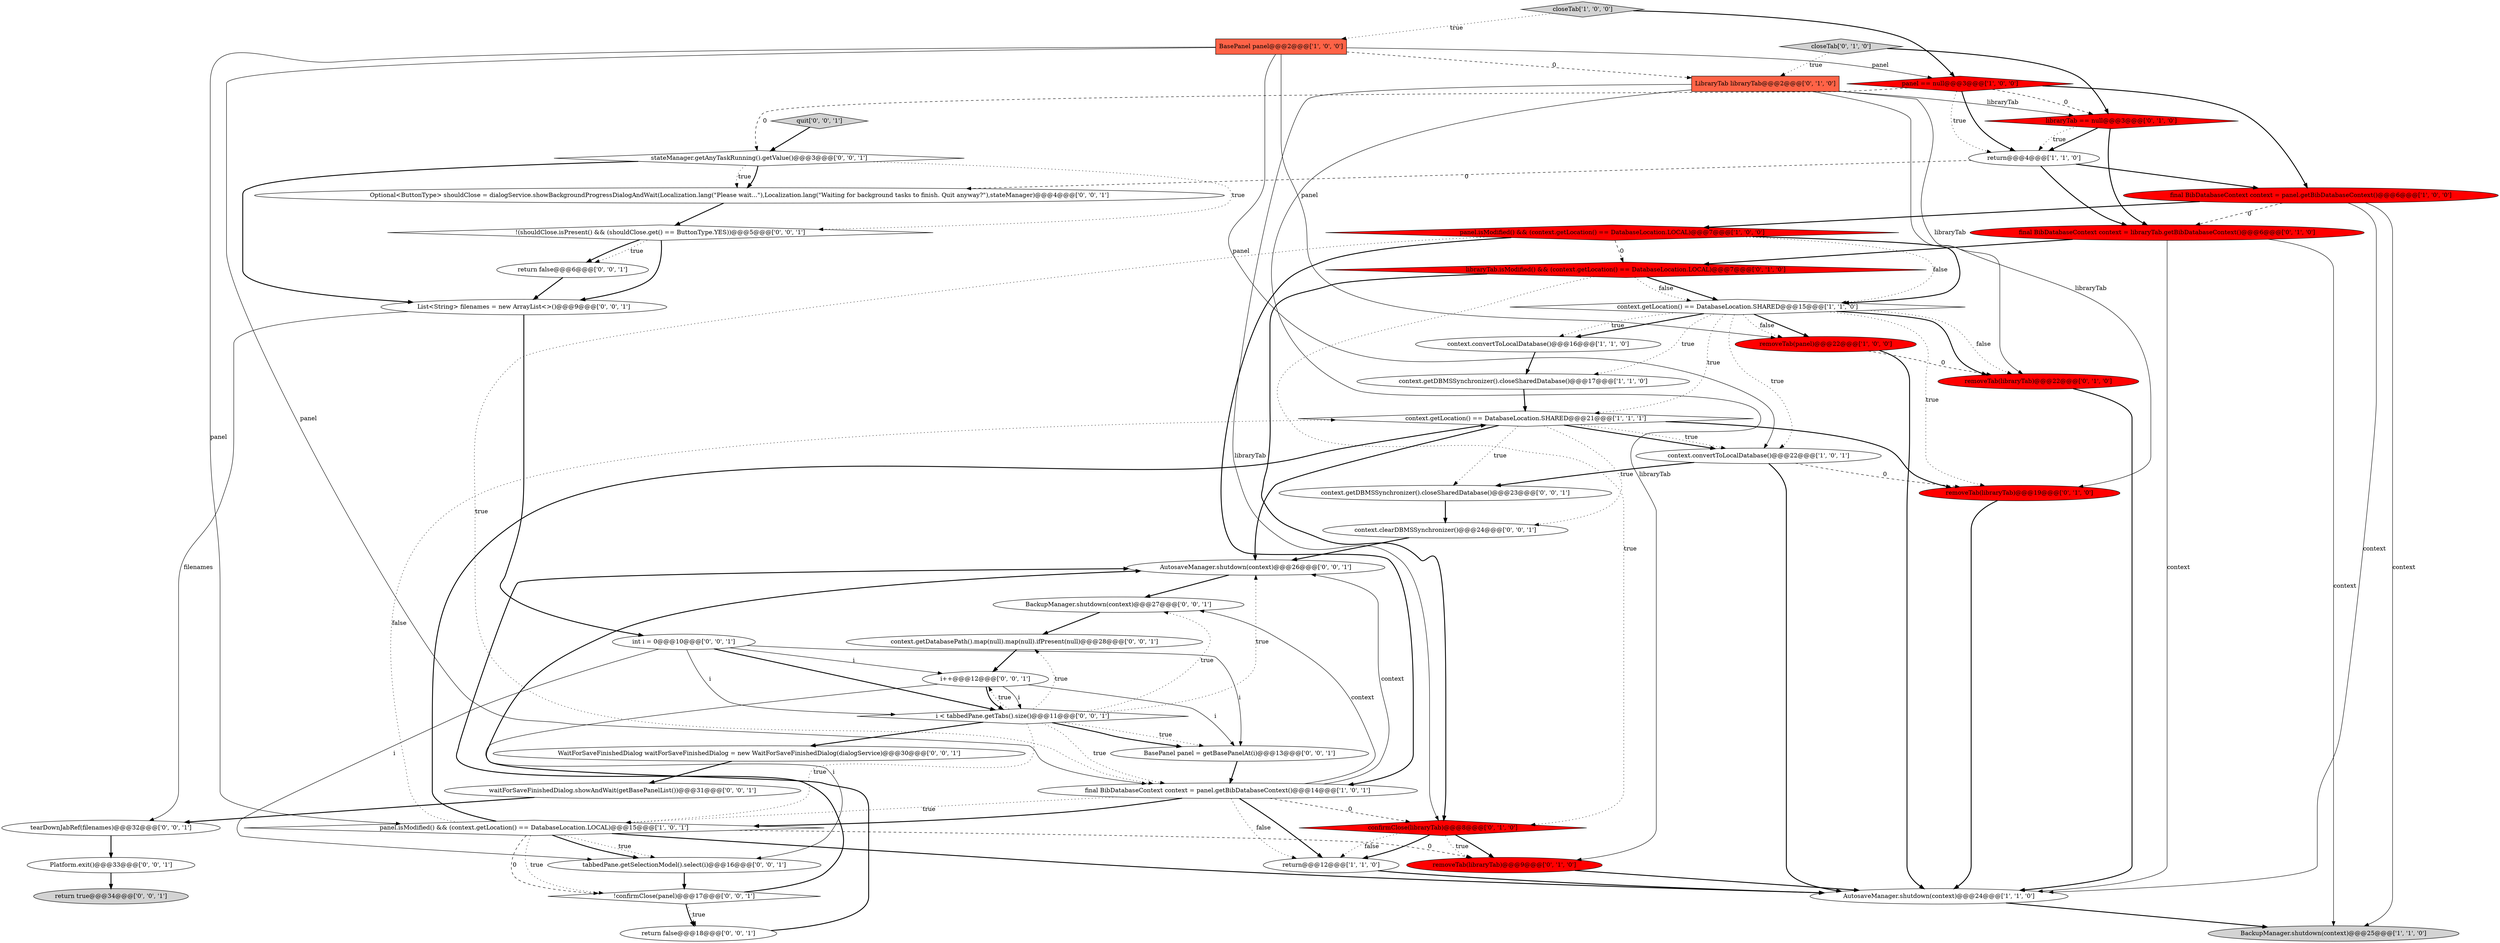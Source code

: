 digraph {
25 [style = filled, label = "libraryTab.isModified() && (context.getLocation() == DatabaseLocation.LOCAL)@@@7@@@['0', '1', '0']", fillcolor = red, shape = diamond image = "AAA1AAABBB2BBB"];
22 [style = filled, label = "libraryTab == null@@@3@@@['0', '1', '0']", fillcolor = red, shape = diamond image = "AAA1AAABBB2BBB"];
10 [style = filled, label = "AutosaveManager.shutdown(context)@@@24@@@['1', '1', '0']", fillcolor = white, shape = ellipse image = "AAA0AAABBB1BBB"];
18 [style = filled, label = "removeTab(libraryTab)@@@9@@@['0', '1', '0']", fillcolor = red, shape = ellipse image = "AAA1AAABBB2BBB"];
23 [style = filled, label = "removeTab(libraryTab)@@@22@@@['0', '1', '0']", fillcolor = red, shape = ellipse image = "AAA1AAABBB2BBB"];
47 [style = filled, label = "AutosaveManager.shutdown(context)@@@26@@@['0', '0', '1']", fillcolor = white, shape = ellipse image = "AAA0AAABBB3BBB"];
21 [style = filled, label = "closeTab['0', '1', '0']", fillcolor = lightgray, shape = diamond image = "AAA0AAABBB2BBB"];
28 [style = filled, label = "waitForSaveFinishedDialog.showAndWait(getBasePanelList())@@@31@@@['0', '0', '1']", fillcolor = white, shape = ellipse image = "AAA0AAABBB3BBB"];
30 [style = filled, label = "int i = 0@@@10@@@['0', '0', '1']", fillcolor = white, shape = ellipse image = "AAA0AAABBB3BBB"];
27 [style = filled, label = "tearDownJabRef(filenames)@@@32@@@['0', '0', '1']", fillcolor = white, shape = ellipse image = "AAA0AAABBB3BBB"];
7 [style = filled, label = "final BibDatabaseContext context = panel.getBibDatabaseContext()@@@14@@@['1', '0', '1']", fillcolor = white, shape = ellipse image = "AAA0AAABBB1BBB"];
12 [style = filled, label = "removeTab(panel)@@@22@@@['1', '0', '0']", fillcolor = red, shape = ellipse image = "AAA1AAABBB1BBB"];
4 [style = filled, label = "closeTab['1', '0', '0']", fillcolor = lightgray, shape = diamond image = "AAA0AAABBB1BBB"];
34 [style = filled, label = "WaitForSaveFinishedDialog waitForSaveFinishedDialog = new WaitForSaveFinishedDialog(dialogService)@@@30@@@['0', '0', '1']", fillcolor = white, shape = ellipse image = "AAA0AAABBB3BBB"];
1 [style = filled, label = "context.getLocation() == DatabaseLocation.SHARED@@@21@@@['1', '1', '1']", fillcolor = white, shape = diamond image = "AAA0AAABBB1BBB"];
15 [style = filled, label = "return@@@12@@@['1', '1', '0']", fillcolor = white, shape = ellipse image = "AAA0AAABBB1BBB"];
36 [style = filled, label = "stateManager.getAnyTaskRunning().getValue()@@@3@@@['0', '0', '1']", fillcolor = white, shape = diamond image = "AAA0AAABBB3BBB"];
40 [style = filled, label = "return true@@@34@@@['0', '0', '1']", fillcolor = lightgray, shape = ellipse image = "AAA0AAABBB3BBB"];
31 [style = filled, label = "i++@@@12@@@['0', '0', '1']", fillcolor = white, shape = ellipse image = "AAA0AAABBB3BBB"];
26 [style = filled, label = "context.getDBMSSynchronizer().closeSharedDatabase()@@@23@@@['0', '0', '1']", fillcolor = white, shape = ellipse image = "AAA0AAABBB3BBB"];
35 [style = filled, label = "!confirmClose(panel)@@@17@@@['0', '0', '1']", fillcolor = white, shape = diamond image = "AAA0AAABBB3BBB"];
39 [style = filled, label = "i < tabbedPane.getTabs().size()@@@11@@@['0', '0', '1']", fillcolor = white, shape = diamond image = "AAA0AAABBB3BBB"];
29 [style = filled, label = "quit['0', '0', '1']", fillcolor = lightgray, shape = diamond image = "AAA0AAABBB3BBB"];
14 [style = filled, label = "panel.isModified() && (context.getLocation() == DatabaseLocation.LOCAL)@@@15@@@['1', '0', '1']", fillcolor = white, shape = diamond image = "AAA0AAABBB1BBB"];
46 [style = filled, label = "BasePanel panel = getBasePanelAt(i)@@@13@@@['0', '0', '1']", fillcolor = white, shape = ellipse image = "AAA0AAABBB3BBB"];
43 [style = filled, label = "Optional<ButtonType> shouldClose = dialogService.showBackgroundProgressDialogAndWait(Localization.lang(\"Please wait...\"),Localization.lang(\"Waiting for background tasks to finish. Quit anyway?\"),stateManager)@@@4@@@['0', '0', '1']", fillcolor = white, shape = ellipse image = "AAA0AAABBB3BBB"];
5 [style = filled, label = "context.convertToLocalDatabase()@@@16@@@['1', '1', '0']", fillcolor = white, shape = ellipse image = "AAA0AAABBB1BBB"];
13 [style = filled, label = "context.getDBMSSynchronizer().closeSharedDatabase()@@@17@@@['1', '1', '0']", fillcolor = white, shape = ellipse image = "AAA0AAABBB1BBB"];
38 [style = filled, label = "context.getDatabasePath().map(null).map(null).ifPresent(null)@@@28@@@['0', '0', '1']", fillcolor = white, shape = ellipse image = "AAA0AAABBB3BBB"];
41 [style = filled, label = "Platform.exit()@@@33@@@['0', '0', '1']", fillcolor = white, shape = ellipse image = "AAA0AAABBB3BBB"];
3 [style = filled, label = "context.getLocation() == DatabaseLocation.SHARED@@@15@@@['1', '1', '0']", fillcolor = white, shape = diamond image = "AAA0AAABBB1BBB"];
6 [style = filled, label = "panel.isModified() && (context.getLocation() == DatabaseLocation.LOCAL)@@@7@@@['1', '0', '0']", fillcolor = red, shape = diamond image = "AAA1AAABBB1BBB"];
11 [style = filled, label = "BasePanel panel@@@2@@@['1', '0', '0']", fillcolor = tomato, shape = box image = "AAA1AAABBB1BBB"];
24 [style = filled, label = "final BibDatabaseContext context = libraryTab.getBibDatabaseContext()@@@6@@@['0', '1', '0']", fillcolor = red, shape = ellipse image = "AAA1AAABBB2BBB"];
0 [style = filled, label = "final BibDatabaseContext context = panel.getBibDatabaseContext()@@@6@@@['1', '0', '0']", fillcolor = red, shape = ellipse image = "AAA1AAABBB1BBB"];
48 [style = filled, label = "return false@@@18@@@['0', '0', '1']", fillcolor = white, shape = ellipse image = "AAA0AAABBB3BBB"];
44 [style = filled, label = "return false@@@6@@@['0', '0', '1']", fillcolor = white, shape = ellipse image = "AAA0AAABBB3BBB"];
16 [style = filled, label = "BackupManager.shutdown(context)@@@25@@@['1', '1', '0']", fillcolor = lightgray, shape = ellipse image = "AAA0AAABBB1BBB"];
17 [style = filled, label = "LibraryTab libraryTab@@@2@@@['0', '1', '0']", fillcolor = tomato, shape = box image = "AAA1AAABBB2BBB"];
32 [style = filled, label = "List<String> filenames = new ArrayList<>()@@@9@@@['0', '0', '1']", fillcolor = white, shape = ellipse image = "AAA0AAABBB3BBB"];
2 [style = filled, label = "panel == null@@@3@@@['1', '0', '0']", fillcolor = red, shape = diamond image = "AAA1AAABBB1BBB"];
8 [style = filled, label = "return@@@4@@@['1', '1', '0']", fillcolor = white, shape = ellipse image = "AAA0AAABBB1BBB"];
19 [style = filled, label = "confirmClose(libraryTab)@@@8@@@['0', '1', '0']", fillcolor = red, shape = diamond image = "AAA1AAABBB2BBB"];
37 [style = filled, label = "context.clearDBMSSynchronizer()@@@24@@@['0', '0', '1']", fillcolor = white, shape = ellipse image = "AAA0AAABBB3BBB"];
20 [style = filled, label = "removeTab(libraryTab)@@@19@@@['0', '1', '0']", fillcolor = red, shape = ellipse image = "AAA1AAABBB2BBB"];
45 [style = filled, label = "tabbedPane.getSelectionModel().select(i)@@@16@@@['0', '0', '1']", fillcolor = white, shape = ellipse image = "AAA0AAABBB3BBB"];
9 [style = filled, label = "context.convertToLocalDatabase()@@@22@@@['1', '0', '1']", fillcolor = white, shape = ellipse image = "AAA0AAABBB1BBB"];
42 [style = filled, label = "BackupManager.shutdown(context)@@@27@@@['0', '0', '1']", fillcolor = white, shape = ellipse image = "AAA0AAABBB3BBB"];
33 [style = filled, label = "!(shouldClose.isPresent() && (shouldClose.get() == ButtonType.YES))@@@5@@@['0', '0', '1']", fillcolor = white, shape = diamond image = "AAA0AAABBB3BBB"];
17->19 [style = solid, label="libraryTab"];
6->3 [style = bold, label=""];
35->48 [style = bold, label=""];
15->10 [style = bold, label=""];
31->39 [style = solid, label="i"];
14->45 [style = dotted, label="true"];
11->14 [style = solid, label="panel"];
1->20 [style = bold, label=""];
39->47 [style = dotted, label="true"];
38->31 [style = bold, label=""];
9->10 [style = bold, label=""];
39->42 [style = dotted, label="true"];
13->1 [style = bold, label=""];
7->14 [style = bold, label=""];
8->0 [style = bold, label=""];
22->8 [style = bold, label=""];
9->26 [style = bold, label=""];
3->5 [style = bold, label=""];
12->10 [style = bold, label=""];
2->36 [style = dashed, label="0"];
7->42 [style = solid, label="context"];
46->7 [style = bold, label=""];
17->18 [style = solid, label="libraryTab"];
39->46 [style = dotted, label="true"];
25->19 [style = bold, label=""];
17->22 [style = solid, label="libraryTab"];
17->23 [style = solid, label="libraryTab"];
19->15 [style = bold, label=""];
25->19 [style = dotted, label="true"];
33->44 [style = bold, label=""];
45->35 [style = bold, label=""];
2->22 [style = dashed, label="0"];
2->8 [style = dotted, label="true"];
29->36 [style = bold, label=""];
24->10 [style = solid, label="context"];
19->18 [style = bold, label=""];
39->34 [style = bold, label=""];
33->44 [style = dotted, label="true"];
25->3 [style = bold, label=""];
14->10 [style = bold, label=""];
21->17 [style = dotted, label="true"];
4->2 [style = bold, label=""];
14->1 [style = dotted, label="false"];
8->43 [style = dashed, label="0"];
3->23 [style = bold, label=""];
1->26 [style = dotted, label="true"];
3->5 [style = dotted, label="true"];
21->22 [style = bold, label=""];
11->2 [style = solid, label="panel"];
44->32 [style = bold, label=""];
35->48 [style = dotted, label="true"];
6->7 [style = dotted, label="true"];
23->10 [style = bold, label=""];
43->33 [style = bold, label=""];
26->37 [style = bold, label=""];
14->35 [style = dashed, label="0"];
14->18 [style = dashed, label="0"];
6->7 [style = bold, label=""];
7->15 [style = dotted, label="false"];
3->1 [style = dotted, label="true"];
42->38 [style = bold, label=""];
37->47 [style = bold, label=""];
8->24 [style = bold, label=""];
36->43 [style = bold, label=""];
39->31 [style = dotted, label="true"];
0->10 [style = solid, label="context"];
39->46 [style = bold, label=""];
12->23 [style = dashed, label="0"];
6->3 [style = dotted, label="false"];
47->42 [style = bold, label=""];
30->45 [style = solid, label="i"];
19->18 [style = dotted, label="true"];
4->11 [style = dotted, label="true"];
11->17 [style = dashed, label="0"];
3->9 [style = dotted, label="true"];
3->12 [style = bold, label=""];
17->20 [style = solid, label="libraryTab"];
32->30 [style = bold, label=""];
31->46 [style = solid, label="i"];
1->9 [style = bold, label=""];
39->14 [style = dotted, label="true"];
3->12 [style = dotted, label="false"];
34->28 [style = bold, label=""];
11->7 [style = solid, label="panel"];
2->0 [style = bold, label=""];
10->16 [style = bold, label=""];
18->10 [style = bold, label=""];
41->40 [style = bold, label=""];
24->25 [style = bold, label=""];
1->9 [style = dotted, label="true"];
5->13 [style = bold, label=""];
7->15 [style = bold, label=""];
11->12 [style = solid, label="panel"];
33->32 [style = bold, label=""];
31->39 [style = bold, label=""];
7->47 [style = solid, label="context"];
11->9 [style = solid, label="panel"];
1->37 [style = dotted, label="true"];
3->13 [style = dotted, label="true"];
30->39 [style = solid, label="i"];
30->31 [style = solid, label="i"];
36->33 [style = dotted, label="true"];
9->20 [style = dashed, label="0"];
30->46 [style = solid, label="i"];
0->6 [style = bold, label=""];
39->38 [style = dotted, label="true"];
19->15 [style = dotted, label="false"];
36->32 [style = bold, label=""];
14->45 [style = bold, label=""];
14->1 [style = bold, label=""];
20->10 [style = bold, label=""];
24->16 [style = solid, label="context"];
22->8 [style = dotted, label="true"];
1->47 [style = bold, label=""];
36->43 [style = dotted, label="true"];
6->25 [style = dashed, label="0"];
7->19 [style = dashed, label="0"];
48->47 [style = bold, label=""];
27->41 [style = bold, label=""];
35->47 [style = bold, label=""];
30->39 [style = bold, label=""];
0->24 [style = dashed, label="0"];
25->3 [style = dotted, label="false"];
3->23 [style = dotted, label="false"];
14->35 [style = dotted, label="true"];
22->24 [style = bold, label=""];
28->27 [style = bold, label=""];
32->27 [style = solid, label="filenames"];
31->45 [style = solid, label="i"];
0->16 [style = solid, label="context"];
39->7 [style = dotted, label="true"];
2->8 [style = bold, label=""];
3->20 [style = dotted, label="true"];
7->14 [style = dotted, label="true"];
}
